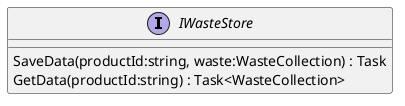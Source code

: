 @startuml
interface IWasteStore {
    SaveData(productId:string, waste:WasteCollection) : Task
    GetData(productId:string) : Task<WasteCollection>
}
@enduml
